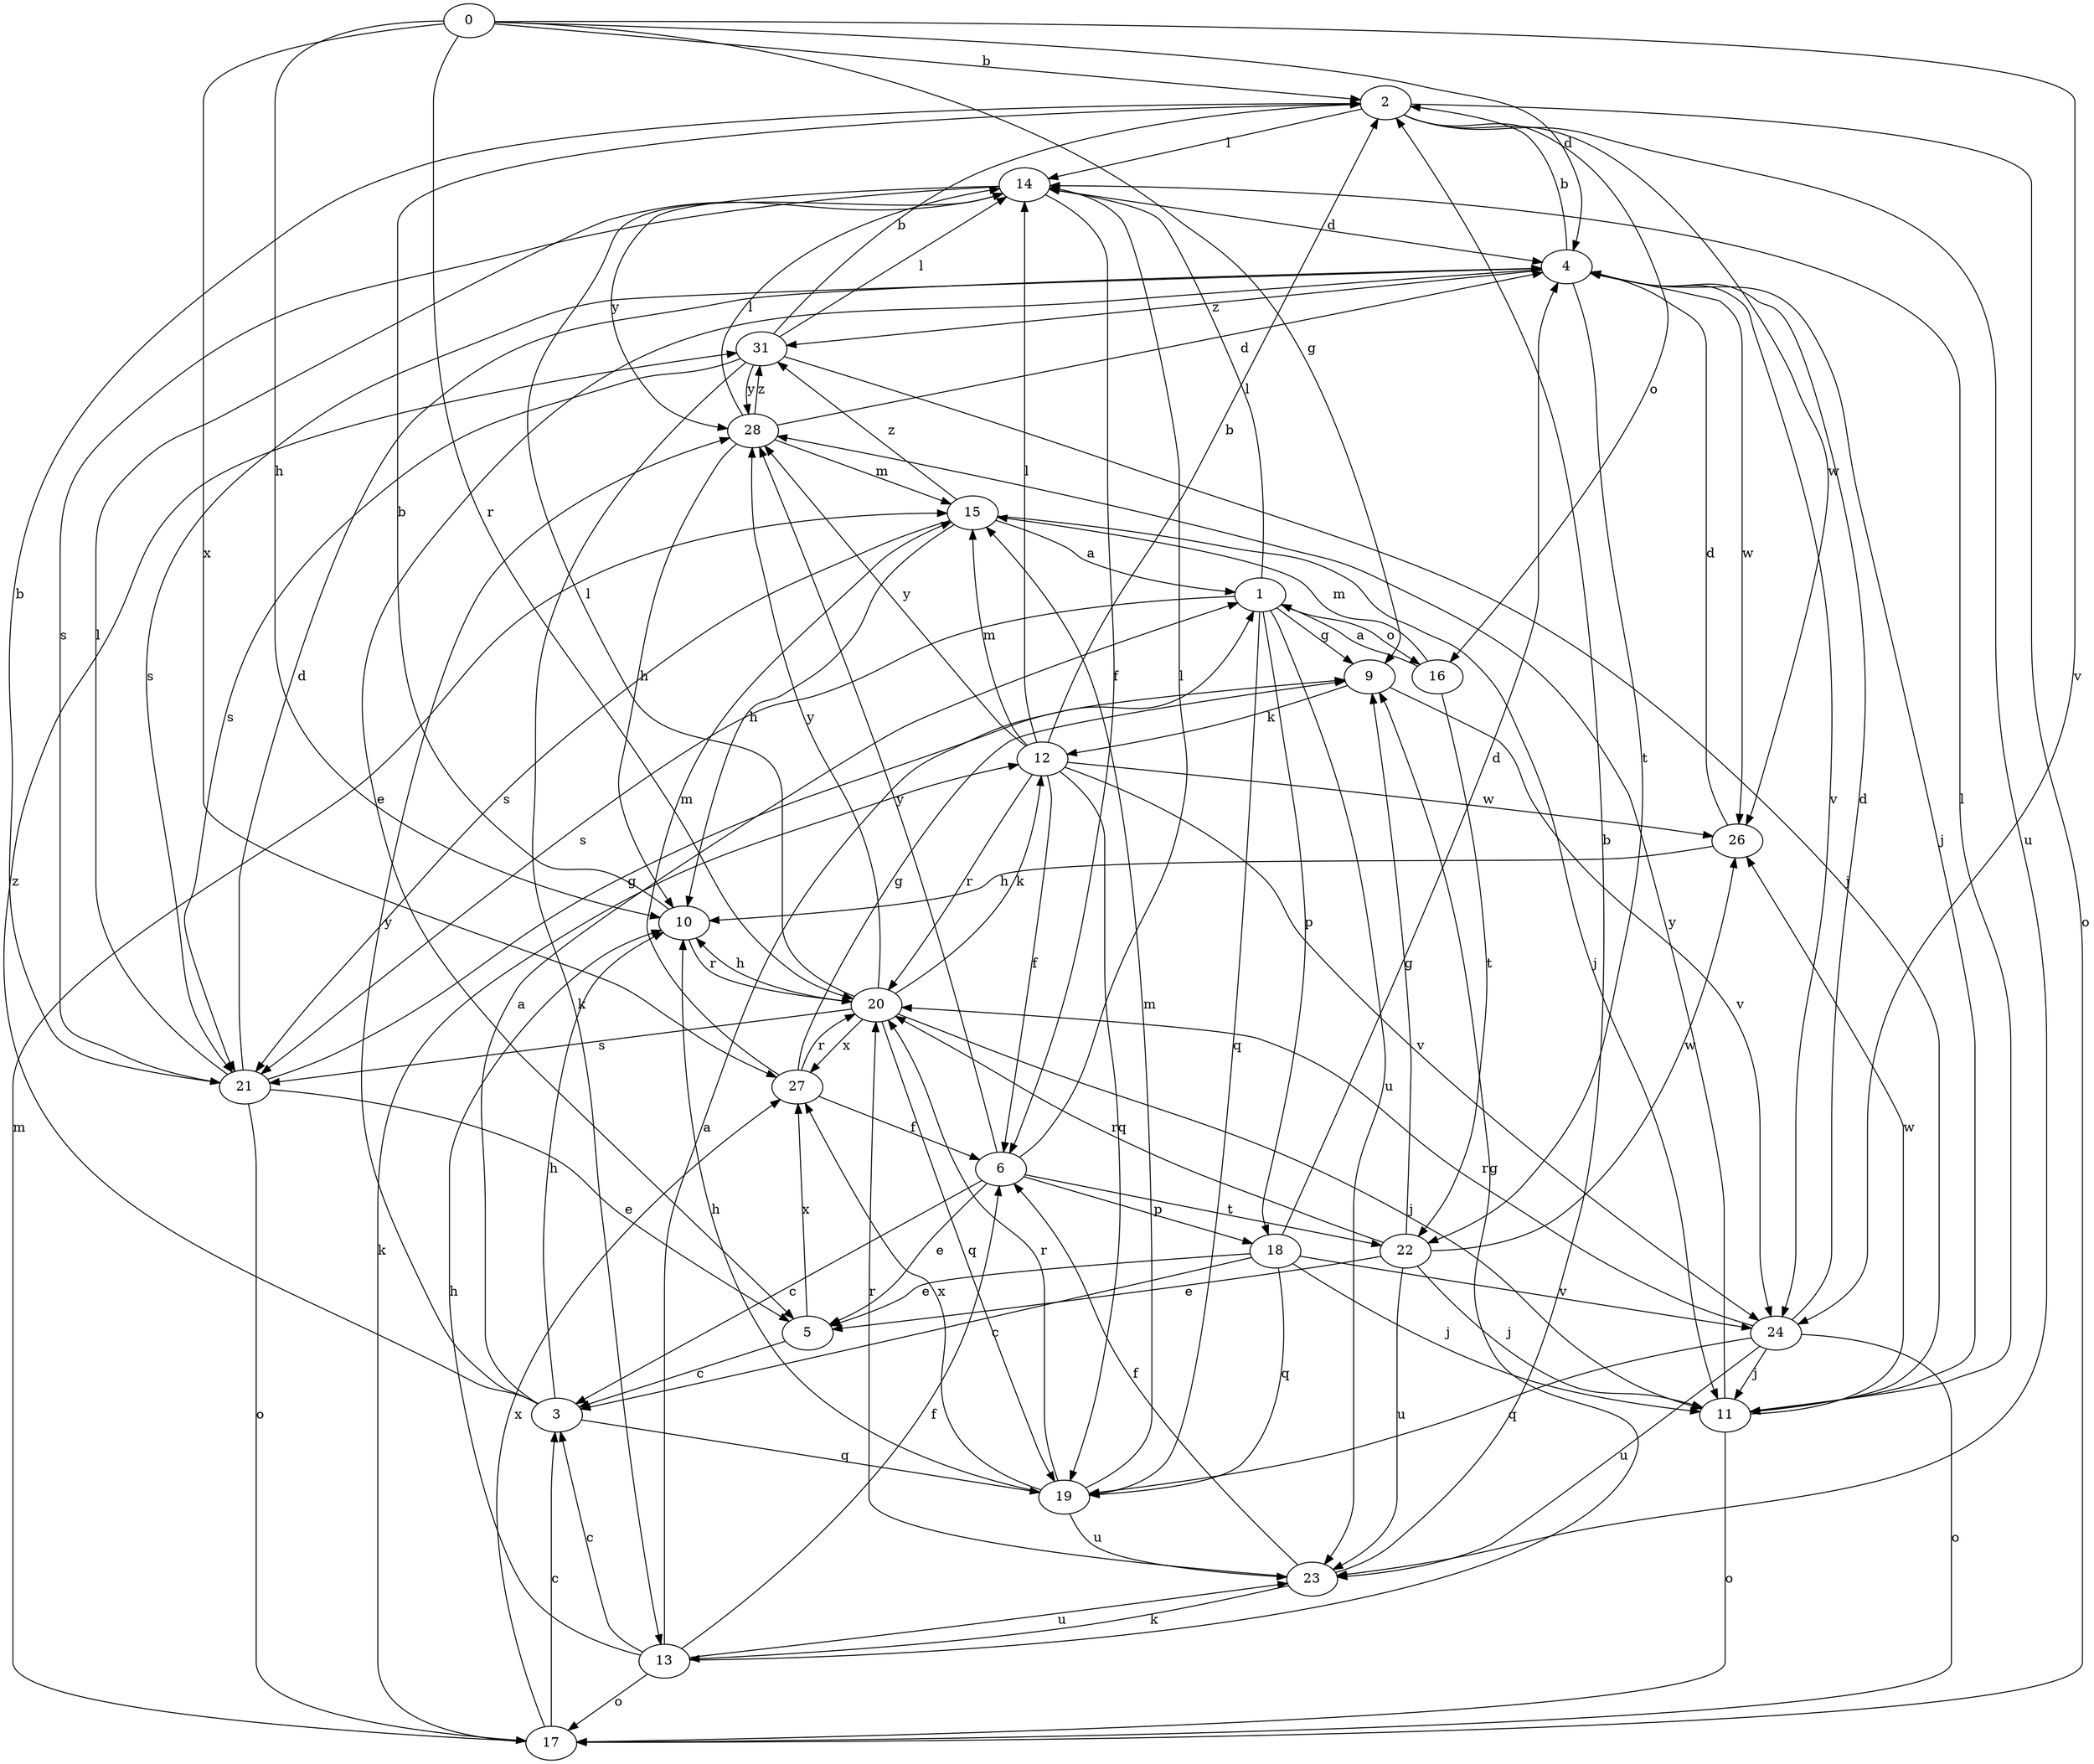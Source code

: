 strict digraph  {
0;
1;
2;
3;
4;
5;
6;
9;
10;
11;
12;
13;
14;
15;
16;
17;
18;
19;
20;
21;
22;
23;
24;
26;
27;
28;
31;
0 -> 2  [label=b];
0 -> 4  [label=d];
0 -> 9  [label=g];
0 -> 10  [label=h];
0 -> 20  [label=r];
0 -> 24  [label=v];
0 -> 27  [label=x];
1 -> 9  [label=g];
1 -> 14  [label=l];
1 -> 16  [label=o];
1 -> 18  [label=p];
1 -> 19  [label=q];
1 -> 21  [label=s];
1 -> 23  [label=u];
2 -> 14  [label=l];
2 -> 16  [label=o];
2 -> 17  [label=o];
2 -> 23  [label=u];
2 -> 26  [label=w];
3 -> 1  [label=a];
3 -> 10  [label=h];
3 -> 19  [label=q];
3 -> 28  [label=y];
3 -> 31  [label=z];
4 -> 2  [label=b];
4 -> 5  [label=e];
4 -> 11  [label=j];
4 -> 21  [label=s];
4 -> 22  [label=t];
4 -> 24  [label=v];
4 -> 26  [label=w];
4 -> 31  [label=z];
5 -> 3  [label=c];
5 -> 27  [label=x];
6 -> 3  [label=c];
6 -> 5  [label=e];
6 -> 14  [label=l];
6 -> 18  [label=p];
6 -> 22  [label=t];
6 -> 28  [label=y];
9 -> 12  [label=k];
9 -> 24  [label=v];
10 -> 2  [label=b];
10 -> 20  [label=r];
11 -> 14  [label=l];
11 -> 17  [label=o];
11 -> 26  [label=w];
11 -> 28  [label=y];
12 -> 2  [label=b];
12 -> 6  [label=f];
12 -> 14  [label=l];
12 -> 15  [label=m];
12 -> 19  [label=q];
12 -> 20  [label=r];
12 -> 24  [label=v];
12 -> 26  [label=w];
12 -> 28  [label=y];
13 -> 1  [label=a];
13 -> 3  [label=c];
13 -> 6  [label=f];
13 -> 9  [label=g];
13 -> 10  [label=h];
13 -> 17  [label=o];
13 -> 23  [label=u];
14 -> 4  [label=d];
14 -> 6  [label=f];
14 -> 21  [label=s];
14 -> 28  [label=y];
15 -> 1  [label=a];
15 -> 10  [label=h];
15 -> 11  [label=j];
15 -> 21  [label=s];
15 -> 31  [label=z];
16 -> 1  [label=a];
16 -> 15  [label=m];
16 -> 22  [label=t];
17 -> 3  [label=c];
17 -> 12  [label=k];
17 -> 15  [label=m];
17 -> 27  [label=x];
18 -> 3  [label=c];
18 -> 4  [label=d];
18 -> 5  [label=e];
18 -> 11  [label=j];
18 -> 19  [label=q];
18 -> 24  [label=v];
19 -> 10  [label=h];
19 -> 15  [label=m];
19 -> 20  [label=r];
19 -> 23  [label=u];
19 -> 27  [label=x];
20 -> 10  [label=h];
20 -> 11  [label=j];
20 -> 12  [label=k];
20 -> 14  [label=l];
20 -> 19  [label=q];
20 -> 21  [label=s];
20 -> 27  [label=x];
20 -> 28  [label=y];
21 -> 2  [label=b];
21 -> 4  [label=d];
21 -> 5  [label=e];
21 -> 9  [label=g];
21 -> 14  [label=l];
21 -> 17  [label=o];
22 -> 5  [label=e];
22 -> 9  [label=g];
22 -> 11  [label=j];
22 -> 20  [label=r];
22 -> 23  [label=u];
22 -> 26  [label=w];
23 -> 2  [label=b];
23 -> 6  [label=f];
23 -> 13  [label=k];
23 -> 20  [label=r];
24 -> 4  [label=d];
24 -> 11  [label=j];
24 -> 17  [label=o];
24 -> 19  [label=q];
24 -> 20  [label=r];
24 -> 23  [label=u];
26 -> 4  [label=d];
26 -> 10  [label=h];
27 -> 6  [label=f];
27 -> 9  [label=g];
27 -> 15  [label=m];
27 -> 20  [label=r];
28 -> 4  [label=d];
28 -> 10  [label=h];
28 -> 14  [label=l];
28 -> 15  [label=m];
28 -> 31  [label=z];
31 -> 2  [label=b];
31 -> 11  [label=j];
31 -> 13  [label=k];
31 -> 14  [label=l];
31 -> 21  [label=s];
31 -> 28  [label=y];
}
